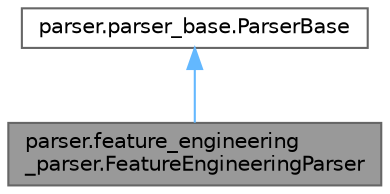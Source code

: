 digraph "parser.feature_engineering_parser.FeatureEngineeringParser"
{
 // INTERACTIVE_SVG=YES
 // LATEX_PDF_SIZE
  bgcolor="transparent";
  edge [fontname=Helvetica,fontsize=10,labelfontname=Helvetica,labelfontsize=10];
  node [fontname=Helvetica,fontsize=10,shape=box,height=0.2,width=0.4];
  Node1 [label="parser.feature_engineering\l_parser.FeatureEngineeringParser",height=0.2,width=0.4,color="gray40", fillcolor="grey60", style="filled", fontcolor="black",tooltip=" "];
  Node2 -> Node1 [dir="back",color="steelblue1",style="solid"];
  Node2 [label="parser.parser_base.ParserBase",height=0.2,width=0.4,color="gray40", fillcolor="white", style="filled",URL="$classparser_1_1parser__base_1_1_parser_base.html",tooltip=" "];
}
